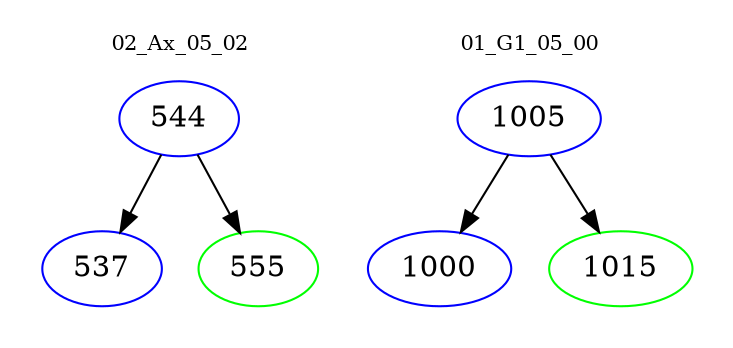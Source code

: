 digraph{
subgraph cluster_0 {
color = white
label = "02_Ax_05_02";
fontsize=10;
T0_544 [label="544", color="blue"]
T0_544 -> T0_537 [color="black"]
T0_537 [label="537", color="blue"]
T0_544 -> T0_555 [color="black"]
T0_555 [label="555", color="green"]
}
subgraph cluster_1 {
color = white
label = "01_G1_05_00";
fontsize=10;
T1_1005 [label="1005", color="blue"]
T1_1005 -> T1_1000 [color="black"]
T1_1000 [label="1000", color="blue"]
T1_1005 -> T1_1015 [color="black"]
T1_1015 [label="1015", color="green"]
}
}
